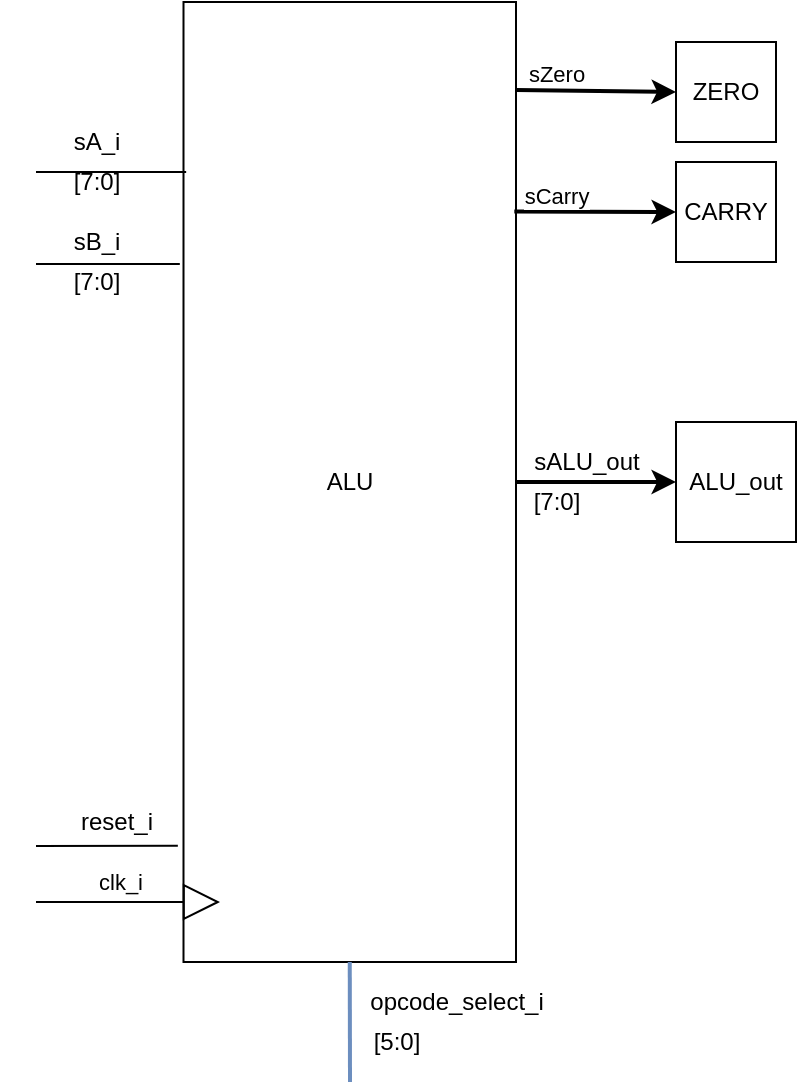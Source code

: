 <mxfile version="13.0.3" type="device"><diagram id="kKXHNzVlLTAeOdKcuCIf" name="Page-1"><mxGraphModel dx="703" dy="809" grid="1" gridSize="10" guides="1" tooltips="1" connect="1" arrows="1" fold="1" page="1" pageScale="1" pageWidth="827" pageHeight="1169" math="0" shadow="0"><root><mxCell id="0"/><mxCell id="1" parent="0"/><mxCell id="LuXC71RRRRHaPjELrGPR-2" value="ALU" style="rounded=0;whiteSpace=wrap;html=1;rotation=0;" parent="1" vertex="1"><mxGeometry x="273.75" y="50" width="166.25" height="480" as="geometry"/></mxCell><mxCell id="LuXC71RRRRHaPjELrGPR-4" value="" style="endArrow=none;html=1;entryX=0.008;entryY=0.177;entryDx=0;entryDy=0;entryPerimeter=0;" parent="1" target="LuXC71RRRRHaPjELrGPR-2" edge="1"><mxGeometry width="50" height="50" relative="1" as="geometry"><mxPoint x="200" y="135" as="sourcePoint"/><mxPoint x="440" y="290" as="targetPoint"/></mxGeometry></mxCell><mxCell id="LuXC71RRRRHaPjELrGPR-5" value="" style="endArrow=none;html=1;entryX=-0.011;entryY=0.273;entryDx=0;entryDy=0;entryPerimeter=0;" parent="1" target="LuXC71RRRRHaPjELrGPR-2" edge="1"><mxGeometry width="50" height="50" relative="1" as="geometry"><mxPoint x="200" y="181" as="sourcePoint"/><mxPoint x="320" y="290" as="targetPoint"/></mxGeometry></mxCell><mxCell id="LuXC71RRRRHaPjELrGPR-6" value="sA_i" style="text;html=1;align=center;verticalAlign=middle;resizable=0;points=[];autosize=1;strokeColor=none;" parent="1" vertex="1"><mxGeometry x="210" y="110" width="40" height="20" as="geometry"/></mxCell><mxCell id="LuXC71RRRRHaPjELrGPR-7" value="sB_i" style="text;html=1;align=center;verticalAlign=middle;resizable=0;points=[];autosize=1;strokeColor=none;" parent="1" vertex="1"><mxGeometry x="210" y="160" width="40" height="20" as="geometry"/></mxCell><mxCell id="LuXC71RRRRHaPjELrGPR-10" value="clk_i" style="endArrow=block;endSize=16;endFill=0;html=1;" parent="1" edge="1"><mxGeometry x="-0.091" y="10" width="160" relative="1" as="geometry"><mxPoint x="200" y="500" as="sourcePoint"/><mxPoint x="292" y="500" as="targetPoint"/><mxPoint as="offset"/></mxGeometry></mxCell><mxCell id="LuXC71RRRRHaPjELrGPR-11" value="" style="endArrow=none;html=1;exitX=-0.017;exitY=0.879;exitDx=0;exitDy=0;exitPerimeter=0;" parent="1" source="LuXC71RRRRHaPjELrGPR-2" edge="1"><mxGeometry width="50" height="50" relative="1" as="geometry"><mxPoint x="270" y="340" as="sourcePoint"/><mxPoint x="200" y="472" as="targetPoint"/></mxGeometry></mxCell><mxCell id="LuXC71RRRRHaPjELrGPR-12" value="reset_i" style="text;html=1;align=center;verticalAlign=middle;resizable=0;points=[];autosize=1;strokeColor=none;" parent="1" vertex="1"><mxGeometry x="215" y="450" width="50" height="20" as="geometry"/></mxCell><mxCell id="LuXC71RRRRHaPjELrGPR-13" value="[7:0]" style="text;html=1;align=center;verticalAlign=middle;resizable=0;points=[];autosize=1;strokeColor=none;" parent="1" vertex="1"><mxGeometry x="210" y="130" width="40" height="20" as="geometry"/></mxCell><mxCell id="LuXC71RRRRHaPjELrGPR-14" value="[7:0]" style="text;html=1;align=center;verticalAlign=middle;resizable=0;points=[];autosize=1;strokeColor=none;" parent="1" vertex="1"><mxGeometry x="210" y="180" width="40" height="20" as="geometry"/></mxCell><mxCell id="LuXC71RRRRHaPjELrGPR-15" value="" style="endArrow=none;html=1;entryX=0.5;entryY=1;entryDx=0;entryDy=0;fillColor=#dae8fc;strokeColor=#6c8ebf;strokeWidth=2;" parent="1" target="LuXC71RRRRHaPjELrGPR-2" edge="1"><mxGeometry width="50" height="50" relative="1" as="geometry"><mxPoint x="357" y="590" as="sourcePoint"/><mxPoint x="320" y="410" as="targetPoint"/></mxGeometry></mxCell><mxCell id="LuXC71RRRRHaPjELrGPR-16" value="opcode_select_i" style="text;html=1;align=center;verticalAlign=middle;resizable=0;points=[];autosize=1;strokeColor=none;" parent="1" vertex="1"><mxGeometry x="360" y="540" width="100" height="20" as="geometry"/></mxCell><mxCell id="LuXC71RRRRHaPjELrGPR-17" value="[5:0]" style="text;html=1;align=center;verticalAlign=middle;resizable=0;points=[];autosize=1;strokeColor=none;" parent="1" vertex="1"><mxGeometry x="360" y="560" width="40" height="20" as="geometry"/></mxCell><mxCell id="LuXC71RRRRHaPjELrGPR-18" value="ZERO" style="whiteSpace=wrap;html=1;aspect=fixed;" parent="1" vertex="1"><mxGeometry x="520" y="70" width="50" height="50" as="geometry"/></mxCell><mxCell id="LuXC71RRRRHaPjELrGPR-19" value="CARRY" style="whiteSpace=wrap;html=1;aspect=fixed;" parent="1" vertex="1"><mxGeometry x="520" y="130" width="50" height="50" as="geometry"/></mxCell><mxCell id="LuXC71RRRRHaPjELrGPR-20" value="" style="endArrow=classic;html=1;strokeWidth=2;exitX=1;exitY=0.102;exitDx=0;exitDy=0;exitPerimeter=0;entryX=0;entryY=0.5;entryDx=0;entryDy=0;" parent="1" target="LuXC71RRRRHaPjELrGPR-18" edge="1"><mxGeometry width="50" height="50" relative="1" as="geometry"><mxPoint x="440" y="93.96" as="sourcePoint"/><mxPoint x="320" y="285" as="targetPoint"/></mxGeometry></mxCell><mxCell id="ysyxBGfo7sB9Up1w966L-2" value="sZero" style="edgeLabel;html=1;align=center;verticalAlign=middle;resizable=0;points=[];" vertex="1" connectable="0" parent="LuXC71RRRRHaPjELrGPR-20"><mxGeometry x="-0.579" y="3" relative="1" as="geometry"><mxPoint x="2.3" y="-5.18" as="offset"/></mxGeometry></mxCell><mxCell id="LuXC71RRRRHaPjELrGPR-21" value="" style="endArrow=classic;html=1;strokeWidth=2;exitX=0.995;exitY=0.21;exitDx=0;exitDy=0;exitPerimeter=0;entryX=0;entryY=0.5;entryDx=0;entryDy=0;" parent="1" target="LuXC71RRRRHaPjELrGPR-19" edge="1"><mxGeometry width="50" height="50" relative="1" as="geometry"><mxPoint x="439.169" y="154.8" as="sourcePoint"/><mxPoint x="320" y="294" as="targetPoint"/></mxGeometry></mxCell><mxCell id="ysyxBGfo7sB9Up1w966L-4" value="sCarry" style="edgeLabel;html=1;align=center;verticalAlign=middle;resizable=0;points=[];" vertex="1" connectable="0" parent="LuXC71RRRRHaPjELrGPR-21"><mxGeometry x="-0.657" y="2" relative="1" as="geometry"><mxPoint x="7.02" y="-5.83" as="offset"/></mxGeometry></mxCell><mxCell id="LuXC71RRRRHaPjELrGPR-22" value="" style="endArrow=classic;html=1;strokeWidth=2;exitX=1;exitY=0.5;exitDx=0;exitDy=0;" parent="1" source="LuXC71RRRRHaPjELrGPR-2" edge="1" target="LuXC71RRRRHaPjELrGPR-26"><mxGeometry width="50" height="50" relative="1" as="geometry"><mxPoint x="450" y="290" as="sourcePoint"/><mxPoint x="560" y="290" as="targetPoint"/></mxGeometry></mxCell><mxCell id="LuXC71RRRRHaPjELrGPR-23" value="sALU_out" style="text;html=1;align=center;verticalAlign=middle;resizable=0;points=[];autosize=1;strokeColor=none;" parent="1" vertex="1"><mxGeometry x="440" y="270" width="70" height="20" as="geometry"/></mxCell><mxCell id="LuXC71RRRRHaPjELrGPR-24" value="[7:0]" style="text;html=1;align=center;verticalAlign=middle;resizable=0;points=[];autosize=1;strokeColor=none;" parent="1" vertex="1"><mxGeometry x="440" y="290" width="40" height="20" as="geometry"/></mxCell><mxCell id="LuXC71RRRRHaPjELrGPR-26" value="ALU_out" style="whiteSpace=wrap;html=1;aspect=fixed;" parent="1" vertex="1"><mxGeometry x="520" y="260" width="60" height="60" as="geometry"/></mxCell></root></mxGraphModel></diagram></mxfile>